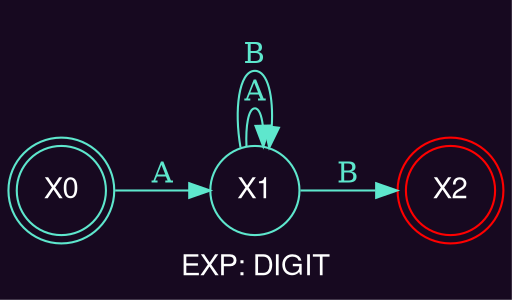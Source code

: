 digraph finite_state_machine {
    fontcolor="White"
    bgcolor="#170920"
	fontname="Helvetica,Arial,sans-serif"
	label="EXP: DIGIT"
	node [fontname="Helvetica,Arial,sans-serif" fontcolor="white"  color="#5ee7cd"]
	rankdir=LR;
	node [shape = doublecircle]; X0 X2[color="red"] [color="red"];
    node [shape = circle];
	X0 -> X1 [label = "A" color="#5ee7cd" fontcolor="#5ee7cd"];
	X1 -> X1 [label = "A" color="#5ee7cd" fontcolor="#5ee7cd"];
	X1 -> X1 [label = "B" color="#5ee7cd" fontcolor="#5ee7cd"];
	X1 -> X2 [label = "B" color="#5ee7cd" fontcolor="#5ee7cd"];
}
